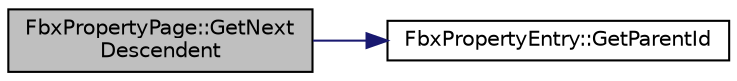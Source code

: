 digraph "FbxPropertyPage::GetNextDescendent"
{
  edge [fontname="Helvetica",fontsize="10",labelfontname="Helvetica",labelfontsize="10"];
  node [fontname="Helvetica",fontsize="10",shape=record];
  rankdir="LR";
  Node178 [label="FbxPropertyPage::GetNext\lDescendent",height=0.2,width=0.4,color="black", fillcolor="grey75", style="filled", fontcolor="black"];
  Node178 -> Node179 [color="midnightblue",fontsize="10",style="solid",fontname="Helvetica"];
  Node179 [label="FbxPropertyEntry::GetParentId",height=0.2,width=0.4,color="black", fillcolor="white", style="filled",URL="$class_fbx_property_entry.html#a56b169256d5fa6b43c2a054a55a34c30"];
}
